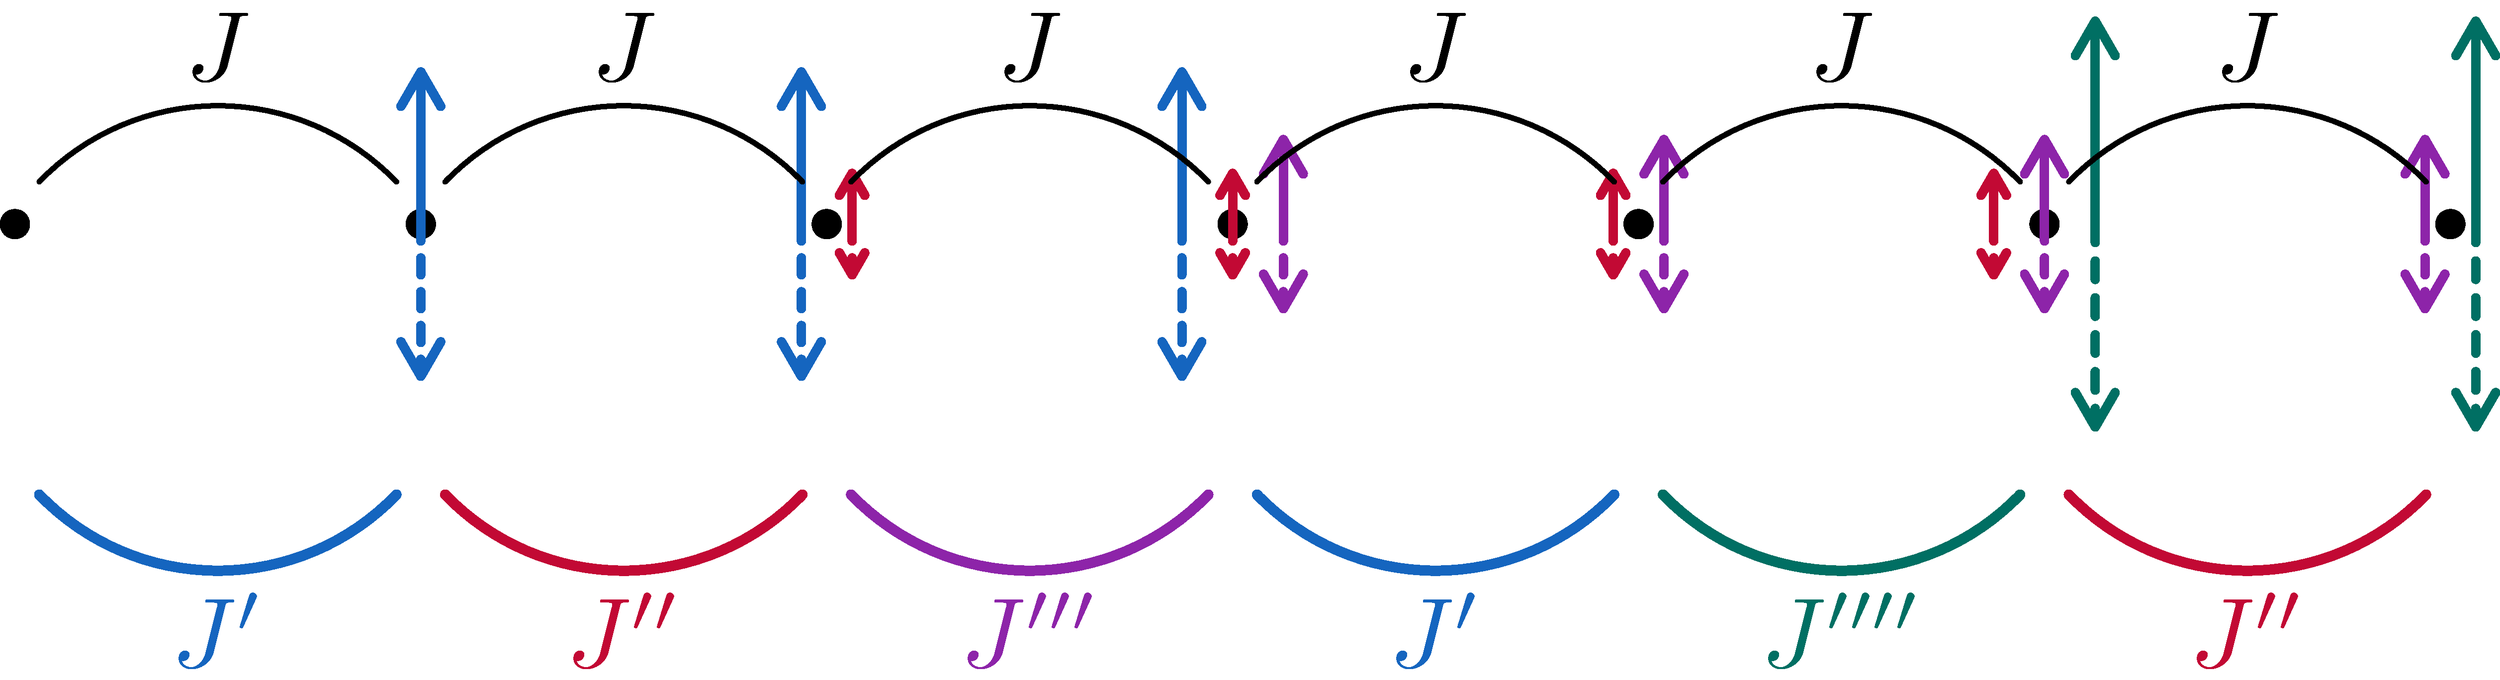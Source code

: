 settings.outformat = "png";
settings.render=20;
defaultpen(fontsize(10pt));
unitsize(3mm);
//size(7cm);

string colour1 = "AD7A99"; // pink
string colour2 = "7CDEDC"; // light blue
string colour3 = "006F63"; // green
string colour4 = "F57F17"; //orange
string colour5 = "0F1980"; //purple

string colour6 = "1565C0";
string colour7 = "C30934";
string colour8 = "8E24AA";



// ~~~~~~~~~~ First Lattice

real lattice_space = 4.8;

for (int i_d = 0; i_d<7; ++i_d)
{
    dot(lattice_space*(i_d, 0));
}

// arrows
real tunnelling_line_height = 1.2;


// shaking arrow
real arrow_height1 = 1.8;
real arrow_height2 = 0.6;
real arrow_height3 = 1;
real arrow_height4 = 2.4;

real shake_halfgap = 0.3;
real[] arrow1_xshifts = {0, 0,-shake_halfgap,-2*shake_halfgap, 0, 0};
real[] arrow2_xshifts = {0,0,shake_halfgap,0,-shake_halfgap,-2*shake_halfgap, 0, 0};
real[] arrow3_xshifts= {0,0,0,2*shake_halfgap,shake_halfgap,0,-shake_halfgap};
real[] arrow4_xshifts = {0,0,0,0,0,2*shake_halfgap, shake_halfgap};

for (int i_d=1; i_d<=3; ++i_d)
{
    draw((i_d*lattice_space+arrow1_xshifts[i_d],0) -- (i_d*lattice_space+arrow1_xshifts[i_d],arrow_height1), p=rgb(colour6)+linewidth(0.9pt), arrow=ArcArrow(SimpleHead, size=4));
    draw((i_d*lattice_space+arrow1_xshifts[i_d],0) -- (i_d*lattice_space+arrow1_xshifts[i_d],-arrow_height1), p=rgb(colour6)+linewidth(0.9pt)+linetype("2 2"), arrow=ArcArrow(SimpleHead, size=4));
}
for (int i_d=2; i_d<=5; ++i_d)
{
    draw((i_d*lattice_space+arrow2_xshifts[i_d],0) -- (i_d*lattice_space+arrow2_xshifts[i_d],arrow_height2), p=rgb(colour7)+linewidth(0.9pt), arrow=ArcArrow(SimpleHead, size=4));
    draw((i_d*lattice_space+arrow2_xshifts[i_d],0) -- (i_d*lattice_space+arrow2_xshifts[i_d],-arrow_height2), p=rgb(colour7)+linewidth(0.9pt)+linetype("2 2"), arrow=ArcArrow(SimpleHead, size=4));
}
for (int i_d=3; i_d<=6; ++i_d)
{
    draw((i_d*lattice_space+arrow3_xshifts[i_d],0) -- (i_d*lattice_space+arrow3_xshifts[i_d],arrow_height3), p=rgb(colour8)+linewidth(0.9pt), arrow=ArcArrow(SimpleHead, size=4));
    draw((i_d*lattice_space+arrow3_xshifts[i_d],0) -- (i_d*lattice_space+arrow3_xshifts[i_d],-arrow_height3), p=rgb(colour8)+linewidth(0.9pt)+linetype("2 2"), arrow=ArcArrow(SimpleHead, size=4));
}
for (int i_d=5; i_d<=6; ++i_d)
{
    draw((i_d*lattice_space+arrow4_xshifts[i_d],0) -- (i_d*lattice_space+arrow4_xshifts[i_d],arrow_height4), p=rgb(colour3)+linewidth(0.9pt), arrow=ArcArrow(SimpleHead, size=4));
    draw((i_d*lattice_space+arrow4_xshifts[i_d],0) -- (i_d*lattice_space+arrow4_xshifts[i_d],-arrow_height4), p=rgb(colour3)+linewidth(0.9pt)+linetype("2 2"), arrow=ArcArrow(SimpleHead, size=4));
}



// tunnelling curves
real y0_tunnelling_curve = 0.5;
real y_height_tunnelling_turve = 0.9;
for (int i_t = 0; i_t <6; ++i_t)
{
    draw(((i_t+0.06)*lattice_space, y0_tunnelling_curve) .. ((i_t+0.5)*lattice_space,y_height_tunnelling_turve+ y0_tunnelling_curve) .. ((i_t+1-0.06)*lattice_space, y0_tunnelling_curve));

}

// label J
real y_j_label =y0_tunnelling_curve+y_height_tunnelling_turve+0.7;
for (int i_t = 0; i_t <6; ++i_t)
{
    label("$J$", ((i_t +0.5)*lattice_space, y_j_label),  black);
}


// ~~~~~~ Second Lattice

real y_fig_shift = -3.7;
pair fig_shift = (0,y_fig_shift);


real y0_tunnelling_curve_b = y0_tunnelling_curve + y_fig_shift;
string colours_tun[] = {colour6, colour7, colour8, colour6, colour3, colour7};
string label_tuns[] = {"$J'$","$J''$", "$J'''$", "$J'$", "$J''''$", "$J''$"};
for (int i_t = 0; i_t <=5; ++i_t)
{
    draw(((i_t+0.06)*lattice_space, y0_tunnelling_curve_b) .. ((i_t+0.5)*lattice_space,-y_height_tunnelling_turve+ y0_tunnelling_curve_b) .. ((i_t+1-0.06)*lattice_space, y0_tunnelling_curve_b), p=rgb(colours_tun[i_t])+linewidth(1pt));
    label(label_tuns[i_t], ((i_t +0.5)*lattice_space, -y_j_label+1)+fig_shift,  p=rgb(colours_tun[i_t]));
}
